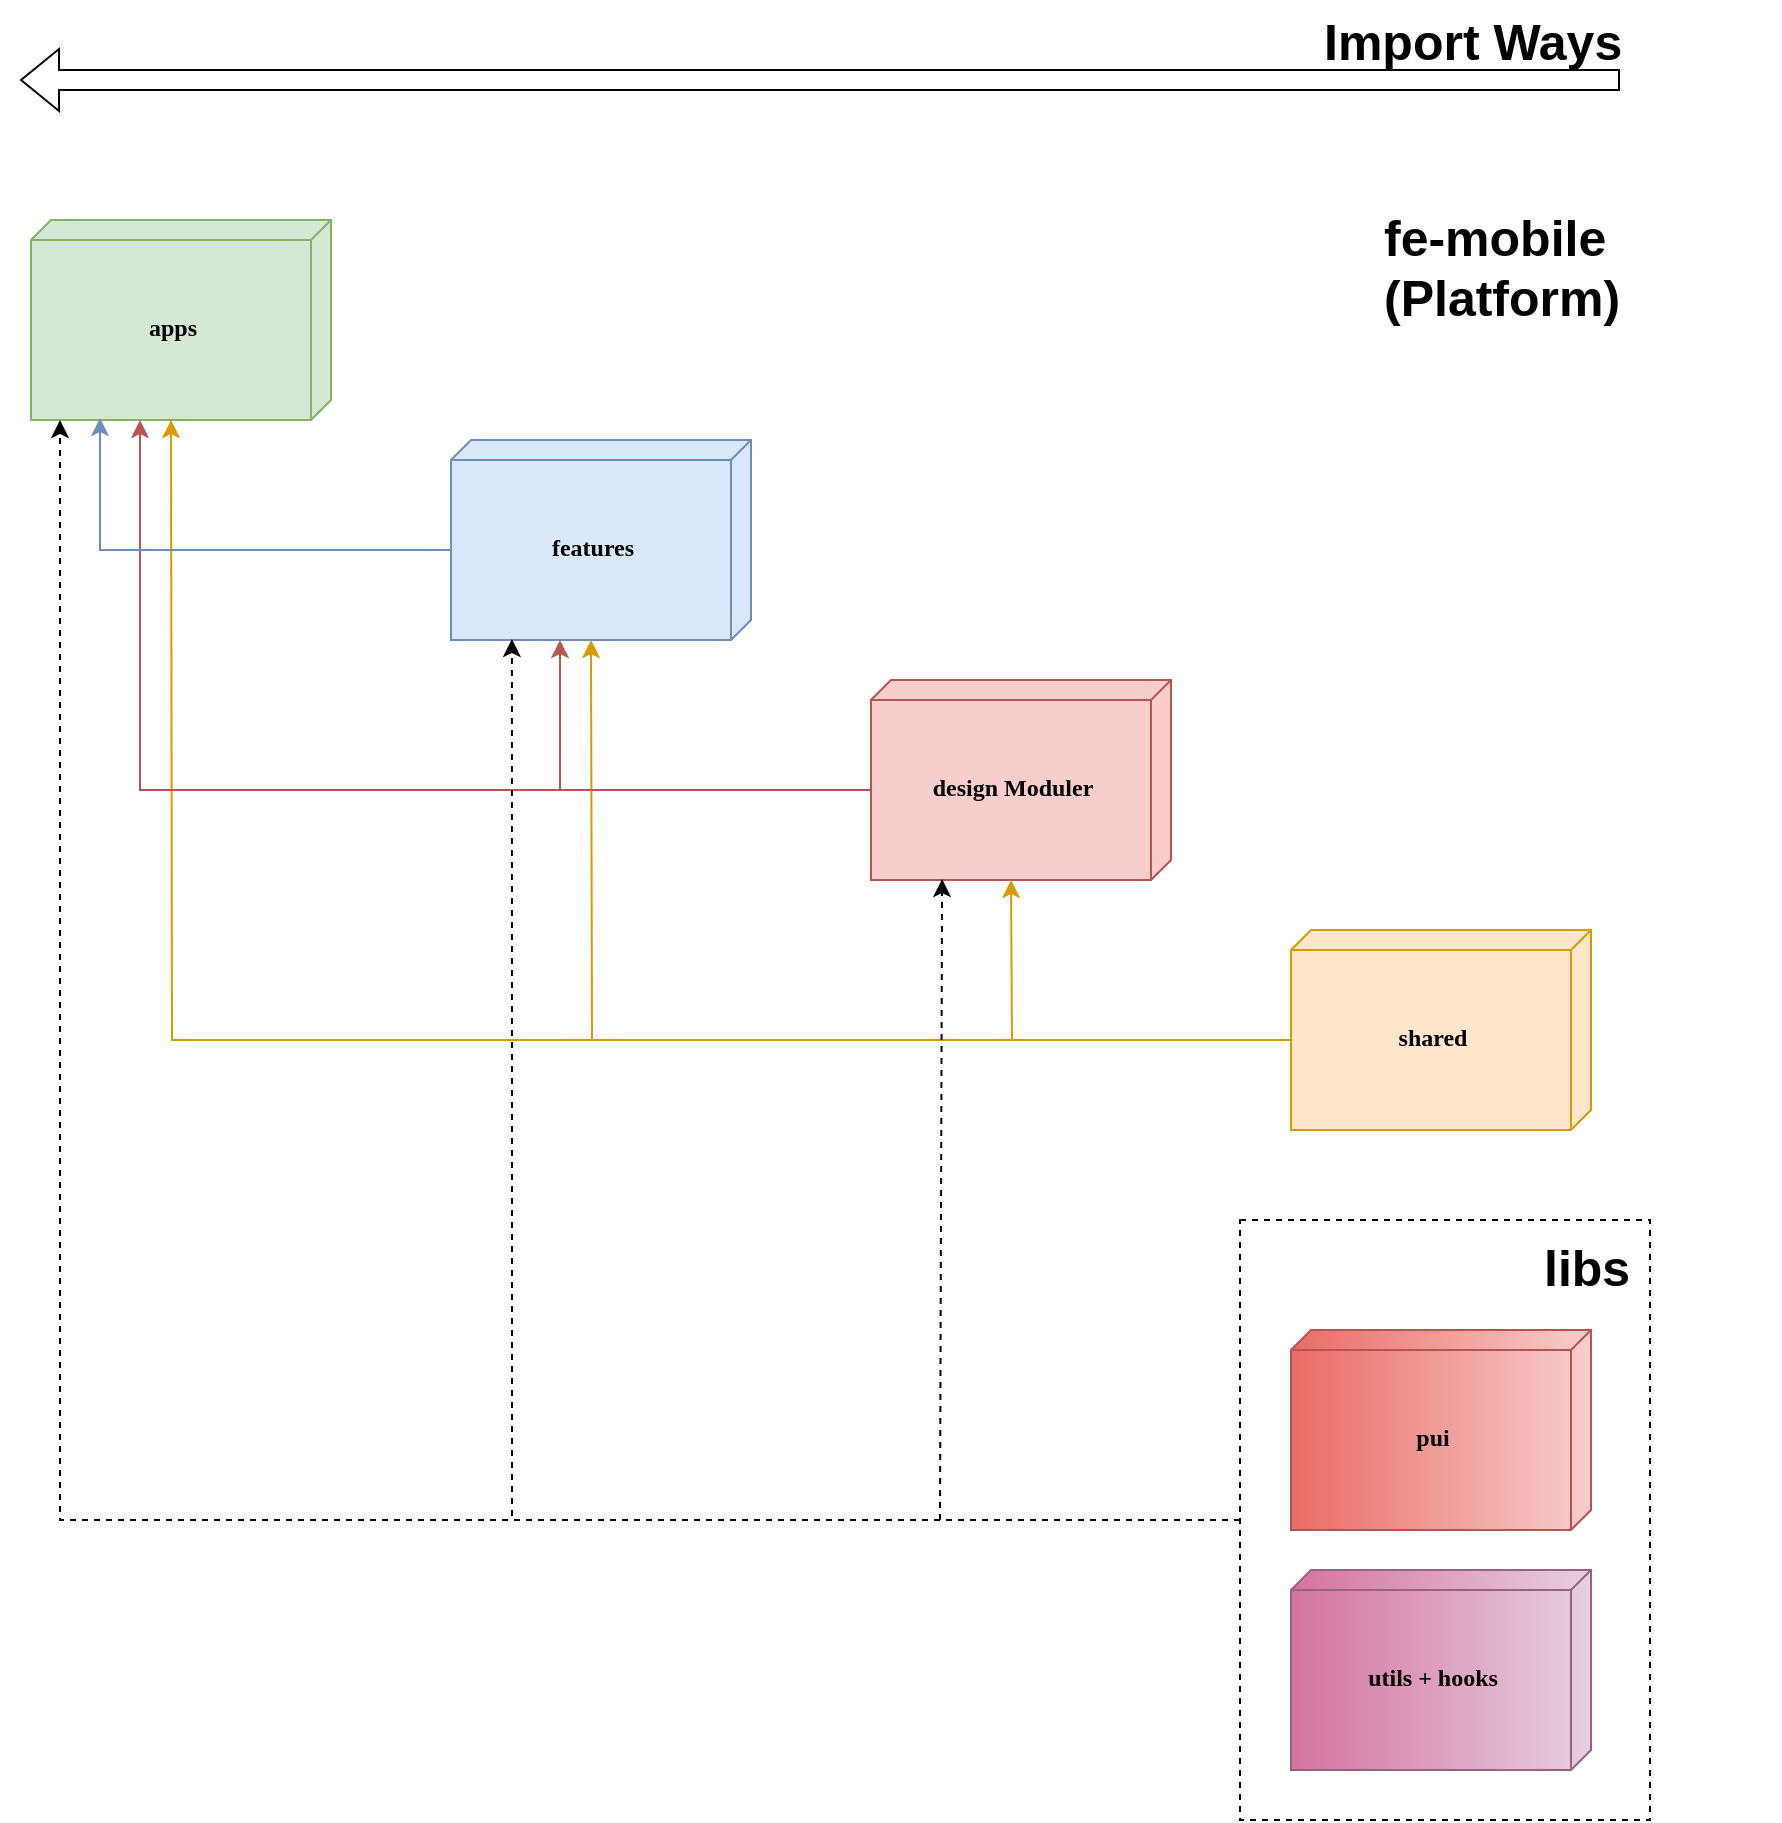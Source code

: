 <mxfile version="26.0.6">
  <diagram name="페이지-1" id="vgDS0mUOmMre9vsYGbJX">
    <mxGraphModel dx="1220" dy="-48" grid="1" gridSize="10" guides="1" tooltips="1" connect="1" arrows="1" fold="1" page="1" pageScale="1" pageWidth="827" pageHeight="1169" math="0" shadow="0">
      <root>
        <mxCell id="0" />
        <mxCell id="1" parent="0" />
        <mxCell id="K1v6B39HFmSIcxxwfbkW-1" value="" style="rounded=0;whiteSpace=wrap;html=1;strokeColor=none;" parent="1" vertex="1">
          <mxGeometry x="40" y="1290" width="820" height="500" as="geometry" />
        </mxCell>
        <mxCell id="K1v6B39HFmSIcxxwfbkW-2" value="apps" style="verticalAlign=middle;align=center;spacingTop=8;spacingLeft=2;spacingRight=12;shape=cube;size=10;direction=south;fontStyle=1;html=1;rounded=0;shadow=0;comic=0;labelBackgroundColor=none;strokeWidth=1;fontFamily=Verdana;fontSize=12;strokeColor=#82b366;fillColor=#d5e8d4;" parent="1" vertex="1">
          <mxGeometry x="55.5" y="1310" width="150" height="100" as="geometry" />
        </mxCell>
        <mxCell id="K1v6B39HFmSIcxxwfbkW-3" value="features" style="verticalAlign=middle;align=center;spacingTop=8;spacingLeft=2;spacingRight=12;shape=cube;size=10;direction=south;fontStyle=1;html=1;rounded=0;shadow=0;comic=0;labelBackgroundColor=none;strokeWidth=1;fontFamily=Verdana;fontSize=12;strokeColor=#6c8ebf;fillColor=#dae8fc;" parent="1" vertex="1">
          <mxGeometry x="265.5" y="1420" width="150" height="100" as="geometry" />
        </mxCell>
        <mxCell id="K1v6B39HFmSIcxxwfbkW-4" value="design Moduler" style="verticalAlign=middle;align=center;spacingTop=8;spacingLeft=2;spacingRight=12;shape=cube;size=10;direction=south;fontStyle=1;html=1;rounded=0;shadow=0;comic=0;labelBackgroundColor=none;strokeWidth=1;fontFamily=Verdana;fontSize=12;strokeColor=#b85450;fillColor=#f8cecc;" parent="1" vertex="1">
          <mxGeometry x="475.5" y="1540" width="150" height="100" as="geometry" />
        </mxCell>
        <mxCell id="K1v6B39HFmSIcxxwfbkW-5" value="shared" style="verticalAlign=middle;align=center;spacingTop=8;spacingLeft=2;spacingRight=12;shape=cube;size=10;direction=south;fontStyle=1;html=1;rounded=0;shadow=0;comic=0;labelBackgroundColor=none;strokeWidth=1;fontFamily=Verdana;fontSize=12;strokeColor=#d79b00;fillColor=#ffe6cc;" parent="1" vertex="1">
          <mxGeometry x="685.5" y="1665" width="150" height="100" as="geometry" />
        </mxCell>
        <mxCell id="K1v6B39HFmSIcxxwfbkW-6" value="fe-mobile (Platform)" style="text;strokeColor=none;align=left;fillColor=none;html=1;verticalAlign=middle;whiteSpace=wrap;rounded=0;fontSize=25;fontStyle=1" parent="1" vertex="1">
          <mxGeometry x="730" y="1290" width="120" height="85" as="geometry" />
        </mxCell>
        <mxCell id="K1v6B39HFmSIcxxwfbkW-7" value="" style="rounded=0;whiteSpace=wrap;html=1;dashed=1;" parent="1" vertex="1">
          <mxGeometry x="660" y="1810" width="205" height="300" as="geometry" />
        </mxCell>
        <mxCell id="K1v6B39HFmSIcxxwfbkW-8" value="pui" style="verticalAlign=middle;align=center;spacingTop=8;spacingLeft=2;spacingRight=12;shape=cube;size=10;direction=south;fontStyle=1;html=1;rounded=0;shadow=0;comic=0;labelBackgroundColor=none;strokeWidth=1;fontFamily=Verdana;fontSize=12;strokeColor=#b85450;fillColor=#f8cecc;gradientColor=#ea6b66;" parent="1" vertex="1">
          <mxGeometry x="685.5" y="1865" width="150" height="100" as="geometry" />
        </mxCell>
        <mxCell id="K1v6B39HFmSIcxxwfbkW-9" value="utils + hooks" style="verticalAlign=middle;align=center;spacingTop=8;spacingLeft=2;spacingRight=12;shape=cube;size=10;direction=south;fontStyle=1;html=1;rounded=0;shadow=0;comic=0;labelBackgroundColor=none;strokeWidth=1;fontFamily=Verdana;fontSize=12;fillColor=#e6d0de;strokeColor=#996185;gradientColor=#d5739d;" parent="1" vertex="1">
          <mxGeometry x="685.5" y="1985" width="150" height="100" as="geometry" />
        </mxCell>
        <mxCell id="K1v6B39HFmSIcxxwfbkW-10" value="libs" style="text;strokeColor=none;align=left;fillColor=none;html=1;verticalAlign=middle;whiteSpace=wrap;rounded=0;fontSize=25;fontStyle=1" parent="1" vertex="1">
          <mxGeometry x="810" y="1790" width="120" height="85" as="geometry" />
        </mxCell>
        <mxCell id="K1v6B39HFmSIcxxwfbkW-11" value="" style="endArrow=classic;html=1;rounded=0;exitX=0;exitY=0;exitDx=55;exitDy=150;exitPerimeter=0;entryX=0;entryY=0;entryDx=100;entryDy=80;entryPerimeter=0;fillColor=#ffcd28;gradientColor=#ffa500;strokeColor=#d79b00;" parent="1" source="K1v6B39HFmSIcxxwfbkW-5" target="K1v6B39HFmSIcxxwfbkW-4" edge="1">
          <mxGeometry width="50" height="50" relative="1" as="geometry">
            <mxPoint x="450" y="1840" as="sourcePoint" />
            <mxPoint x="500" y="1790" as="targetPoint" />
            <Array as="points">
              <mxPoint x="546" y="1720" />
            </Array>
          </mxGeometry>
        </mxCell>
        <mxCell id="K1v6B39HFmSIcxxwfbkW-12" value="" style="endArrow=classic;html=1;rounded=0;exitX=0;exitY=0;exitDx=55;exitDy=150;exitPerimeter=0;entryX=0;entryY=0;entryDx=100;entryDy=80;entryPerimeter=0;fillColor=#ffcd28;gradientColor=#ffa500;strokeColor=#d79b00;" parent="1" source="K1v6B39HFmSIcxxwfbkW-5" target="K1v6B39HFmSIcxxwfbkW-3" edge="1">
          <mxGeometry width="50" height="50" relative="1" as="geometry">
            <mxPoint x="696" y="1730" as="sourcePoint" />
            <mxPoint x="556" y="1650" as="targetPoint" />
            <Array as="points">
              <mxPoint x="336" y="1720" />
            </Array>
          </mxGeometry>
        </mxCell>
        <mxCell id="K1v6B39HFmSIcxxwfbkW-13" value="" style="endArrow=classic;html=1;rounded=0;exitX=0;exitY=0;exitDx=55;exitDy=150;exitPerimeter=0;entryX=0;entryY=0;entryDx=100;entryDy=80;entryPerimeter=0;fillColor=#ffcd28;gradientColor=#ffa500;strokeColor=#d79b00;" parent="1" source="K1v6B39HFmSIcxxwfbkW-5" target="K1v6B39HFmSIcxxwfbkW-2" edge="1">
          <mxGeometry width="50" height="50" relative="1" as="geometry">
            <mxPoint x="696" y="1730" as="sourcePoint" />
            <mxPoint x="346" y="1530" as="targetPoint" />
            <Array as="points">
              <mxPoint x="126" y="1720" />
            </Array>
          </mxGeometry>
        </mxCell>
        <mxCell id="K1v6B39HFmSIcxxwfbkW-14" value="" style="endArrow=classic;html=1;rounded=0;exitX=0;exitY=0;exitDx=55;exitDy=150;exitPerimeter=0;fillColor=#f8cecc;strokeColor=#b85450;" parent="1" source="K1v6B39HFmSIcxxwfbkW-4" edge="1">
          <mxGeometry width="50" height="50" relative="1" as="geometry">
            <mxPoint x="486" y="1605" as="sourcePoint" />
            <mxPoint x="110" y="1410" as="targetPoint" />
            <Array as="points">
              <mxPoint x="110" y="1595" />
            </Array>
          </mxGeometry>
        </mxCell>
        <mxCell id="K1v6B39HFmSIcxxwfbkW-15" value="" style="endArrow=classic;html=1;rounded=0;exitX=0;exitY=0;exitDx=55;exitDy=150;exitPerimeter=0;fillColor=#f8cecc;strokeColor=#b85450;" parent="1" source="K1v6B39HFmSIcxxwfbkW-4" edge="1">
          <mxGeometry width="50" height="50" relative="1" as="geometry">
            <mxPoint x="486" y="1605" as="sourcePoint" />
            <mxPoint x="320" y="1520" as="targetPoint" />
            <Array as="points">
              <mxPoint x="320" y="1595" />
            </Array>
          </mxGeometry>
        </mxCell>
        <mxCell id="K1v6B39HFmSIcxxwfbkW-16" value="" style="endArrow=classic;html=1;rounded=0;exitX=0;exitY=0;exitDx=55;exitDy=150;exitPerimeter=0;fillColor=#dae8fc;strokeColor=#6c8ebf;entryX=0.99;entryY=0.77;entryDx=0;entryDy=0;entryPerimeter=0;" parent="1" source="K1v6B39HFmSIcxxwfbkW-3" target="K1v6B39HFmSIcxxwfbkW-2" edge="1">
          <mxGeometry width="50" height="50" relative="1" as="geometry">
            <mxPoint x="310" y="1545" as="sourcePoint" />
            <mxPoint x="154" y="1470" as="targetPoint" />
            <Array as="points">
              <mxPoint x="90" y="1475" />
            </Array>
          </mxGeometry>
        </mxCell>
        <mxCell id="K1v6B39HFmSIcxxwfbkW-17" value="" style="endArrow=classic;html=1;rounded=0;exitX=0;exitY=0.5;exitDx=0;exitDy=0;entryX=0.995;entryY=0.763;entryDx=0;entryDy=0;entryPerimeter=0;dashed=1;" parent="1" source="K1v6B39HFmSIcxxwfbkW-7" target="K1v6B39HFmSIcxxwfbkW-4" edge="1">
          <mxGeometry width="50" height="50" relative="1" as="geometry">
            <mxPoint x="450" y="1810" as="sourcePoint" />
            <mxPoint x="500" y="1760" as="targetPoint" />
            <Array as="points">
              <mxPoint x="510" y="1960" />
            </Array>
          </mxGeometry>
        </mxCell>
        <mxCell id="K1v6B39HFmSIcxxwfbkW-18" value="" style="endArrow=classic;html=1;rounded=0;exitX=0;exitY=0.5;exitDx=0;exitDy=0;entryX=0.995;entryY=0.797;entryDx=0;entryDy=0;entryPerimeter=0;dashed=1;" parent="1" source="K1v6B39HFmSIcxxwfbkW-7" target="K1v6B39HFmSIcxxwfbkW-3" edge="1">
          <mxGeometry width="50" height="50" relative="1" as="geometry">
            <mxPoint x="670" y="1970" as="sourcePoint" />
            <mxPoint x="521" y="1650" as="targetPoint" />
            <Array as="points">
              <mxPoint x="296" y="1960" />
            </Array>
          </mxGeometry>
        </mxCell>
        <mxCell id="K1v6B39HFmSIcxxwfbkW-19" value="" style="endArrow=classic;html=1;rounded=0;exitX=0;exitY=0.5;exitDx=0;exitDy=0;dashed=1;" parent="1" source="K1v6B39HFmSIcxxwfbkW-7" edge="1">
          <mxGeometry width="50" height="50" relative="1" as="geometry">
            <mxPoint x="670" y="1970" as="sourcePoint" />
            <mxPoint x="70" y="1410" as="targetPoint" />
            <Array as="points">
              <mxPoint x="70" y="1960" />
            </Array>
          </mxGeometry>
        </mxCell>
        <mxCell id="K1v6B39HFmSIcxxwfbkW-20" value="" style="shape=flexArrow;endArrow=classic;html=1;rounded=0;" parent="1" edge="1">
          <mxGeometry width="50" height="50" relative="1" as="geometry">
            <mxPoint x="850" y="1240" as="sourcePoint" />
            <mxPoint x="50" y="1240" as="targetPoint" />
          </mxGeometry>
        </mxCell>
        <mxCell id="K1v6B39HFmSIcxxwfbkW-21" value="Import Ways" style="text;strokeColor=none;align=left;fillColor=none;html=1;verticalAlign=middle;whiteSpace=wrap;rounded=0;fontSize=25;fontStyle=1" parent="1" vertex="1">
          <mxGeometry x="700" y="1200" width="160" height="40" as="geometry" />
        </mxCell>
      </root>
    </mxGraphModel>
  </diagram>
</mxfile>
